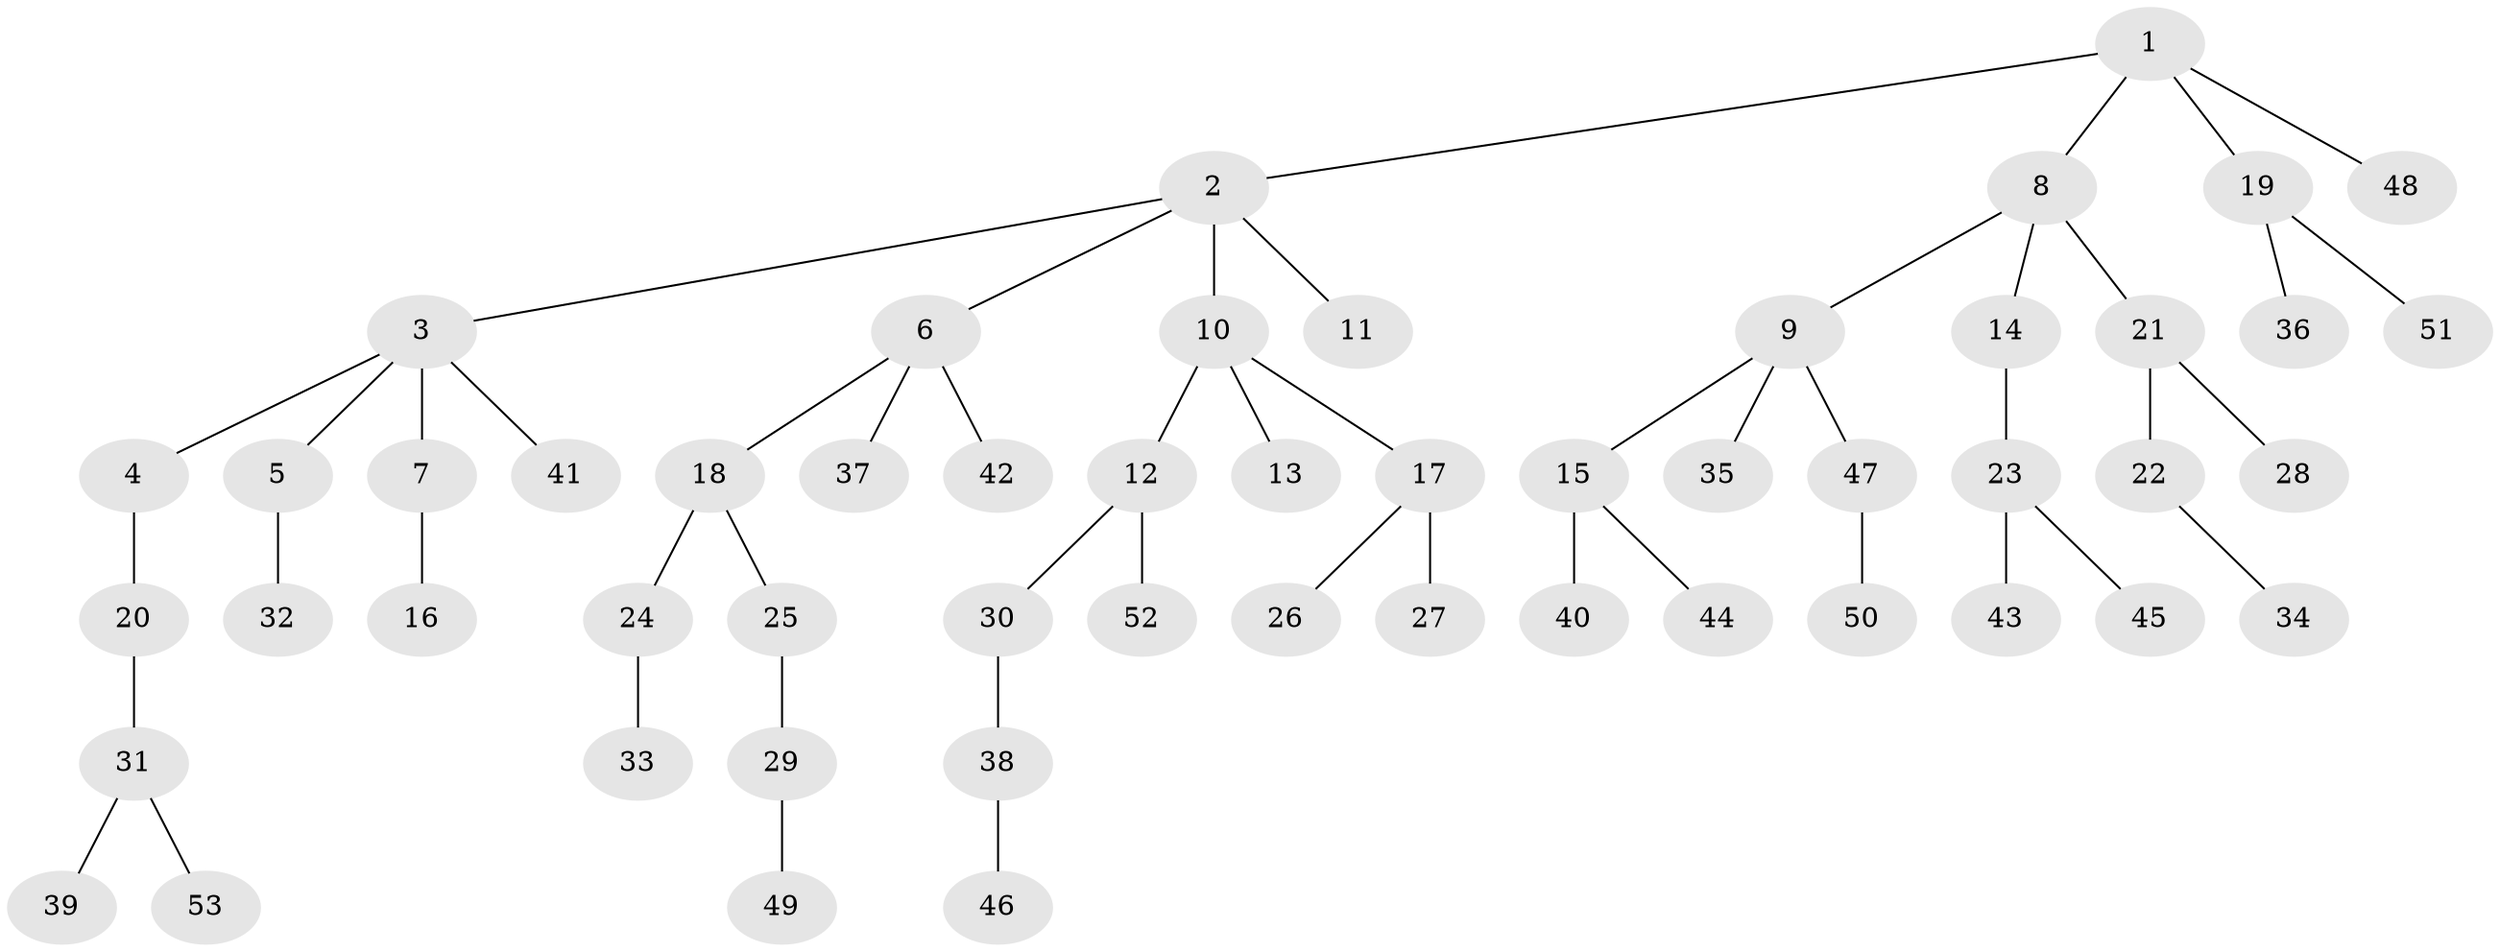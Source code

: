 // Generated by graph-tools (version 1.1) at 2025/26/03/09/25 03:26:33]
// undirected, 53 vertices, 52 edges
graph export_dot {
graph [start="1"]
  node [color=gray90,style=filled];
  1;
  2;
  3;
  4;
  5;
  6;
  7;
  8;
  9;
  10;
  11;
  12;
  13;
  14;
  15;
  16;
  17;
  18;
  19;
  20;
  21;
  22;
  23;
  24;
  25;
  26;
  27;
  28;
  29;
  30;
  31;
  32;
  33;
  34;
  35;
  36;
  37;
  38;
  39;
  40;
  41;
  42;
  43;
  44;
  45;
  46;
  47;
  48;
  49;
  50;
  51;
  52;
  53;
  1 -- 2;
  1 -- 8;
  1 -- 19;
  1 -- 48;
  2 -- 3;
  2 -- 6;
  2 -- 10;
  2 -- 11;
  3 -- 4;
  3 -- 5;
  3 -- 7;
  3 -- 41;
  4 -- 20;
  5 -- 32;
  6 -- 18;
  6 -- 37;
  6 -- 42;
  7 -- 16;
  8 -- 9;
  8 -- 14;
  8 -- 21;
  9 -- 15;
  9 -- 35;
  9 -- 47;
  10 -- 12;
  10 -- 13;
  10 -- 17;
  12 -- 30;
  12 -- 52;
  14 -- 23;
  15 -- 40;
  15 -- 44;
  17 -- 26;
  17 -- 27;
  18 -- 24;
  18 -- 25;
  19 -- 36;
  19 -- 51;
  20 -- 31;
  21 -- 22;
  21 -- 28;
  22 -- 34;
  23 -- 43;
  23 -- 45;
  24 -- 33;
  25 -- 29;
  29 -- 49;
  30 -- 38;
  31 -- 39;
  31 -- 53;
  38 -- 46;
  47 -- 50;
}
